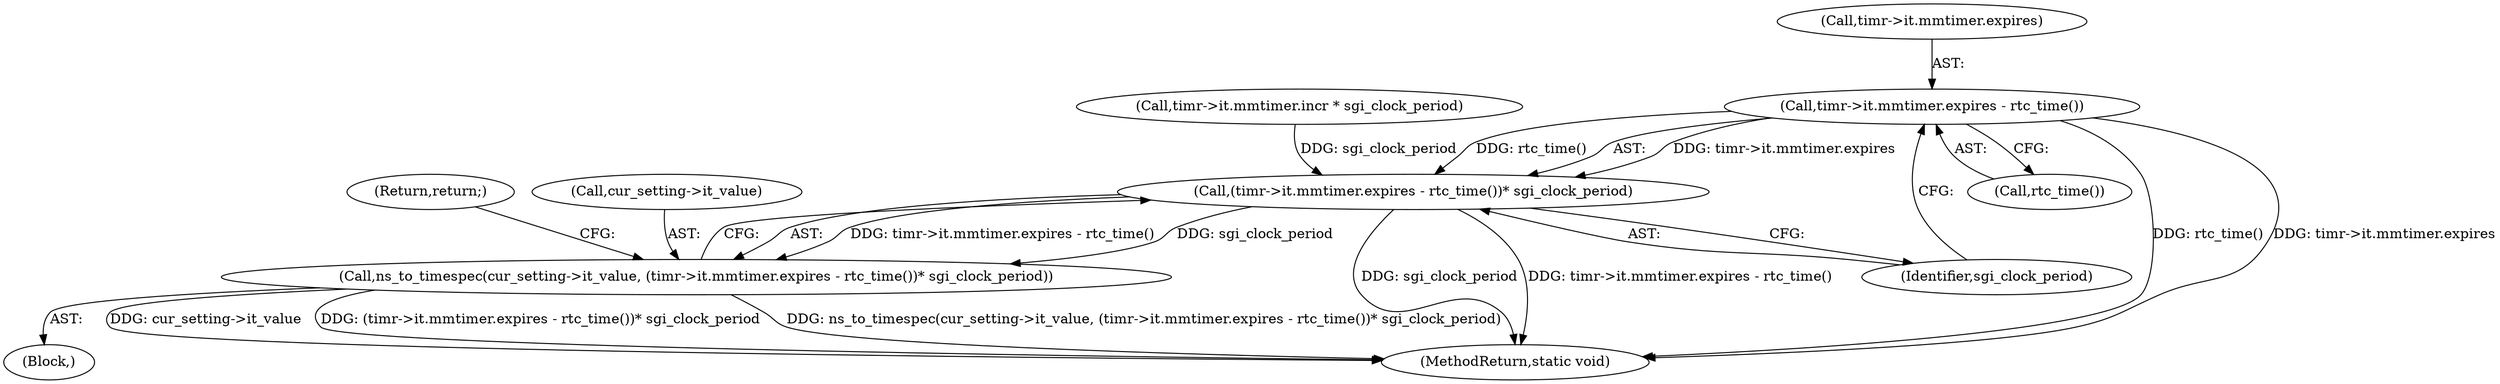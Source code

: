 digraph "1_linux_f8bd2258e2d520dff28c855658bd24bdafb5102d_2@pointer" {
"1000162" [label="(Call,timr->it.mmtimer.expires - rtc_time())"];
"1000161" [label="(Call,(timr->it.mmtimer.expires - rtc_time())* sgi_clock_period)"];
"1000157" [label="(Call,ns_to_timespec(cur_setting->it_value, (timr->it.mmtimer.expires - rtc_time())* sgi_clock_period))"];
"1000163" [label="(Call,timr->it.mmtimer.expires)"];
"1000173" [label="(MethodReturn,static void)"];
"1000161" [label="(Call,(timr->it.mmtimer.expires - rtc_time())* sgi_clock_period)"];
"1000170" [label="(Call,rtc_time())"];
"1000103" [label="(Block,)"];
"1000172" [label="(Return,return;)"];
"1000162" [label="(Call,timr->it.mmtimer.expires - rtc_time())"];
"1000171" [label="(Identifier,sgi_clock_period)"];
"1000158" [label="(Call,cur_setting->it_value)"];
"1000157" [label="(Call,ns_to_timespec(cur_setting->it_value, (timr->it.mmtimer.expires - rtc_time())* sgi_clock_period))"];
"1000148" [label="(Call,timr->it.mmtimer.incr * sgi_clock_period)"];
"1000162" -> "1000161"  [label="AST: "];
"1000162" -> "1000170"  [label="CFG: "];
"1000163" -> "1000162"  [label="AST: "];
"1000170" -> "1000162"  [label="AST: "];
"1000171" -> "1000162"  [label="CFG: "];
"1000162" -> "1000173"  [label="DDG: rtc_time()"];
"1000162" -> "1000173"  [label="DDG: timr->it.mmtimer.expires"];
"1000162" -> "1000161"  [label="DDG: timr->it.mmtimer.expires"];
"1000162" -> "1000161"  [label="DDG: rtc_time()"];
"1000161" -> "1000157"  [label="AST: "];
"1000161" -> "1000171"  [label="CFG: "];
"1000171" -> "1000161"  [label="AST: "];
"1000157" -> "1000161"  [label="CFG: "];
"1000161" -> "1000173"  [label="DDG: sgi_clock_period"];
"1000161" -> "1000173"  [label="DDG: timr->it.mmtimer.expires - rtc_time()"];
"1000161" -> "1000157"  [label="DDG: timr->it.mmtimer.expires - rtc_time()"];
"1000161" -> "1000157"  [label="DDG: sgi_clock_period"];
"1000148" -> "1000161"  [label="DDG: sgi_clock_period"];
"1000157" -> "1000103"  [label="AST: "];
"1000158" -> "1000157"  [label="AST: "];
"1000172" -> "1000157"  [label="CFG: "];
"1000157" -> "1000173"  [label="DDG: ns_to_timespec(cur_setting->it_value, (timr->it.mmtimer.expires - rtc_time())* sgi_clock_period)"];
"1000157" -> "1000173"  [label="DDG: cur_setting->it_value"];
"1000157" -> "1000173"  [label="DDG: (timr->it.mmtimer.expires - rtc_time())* sgi_clock_period"];
}
